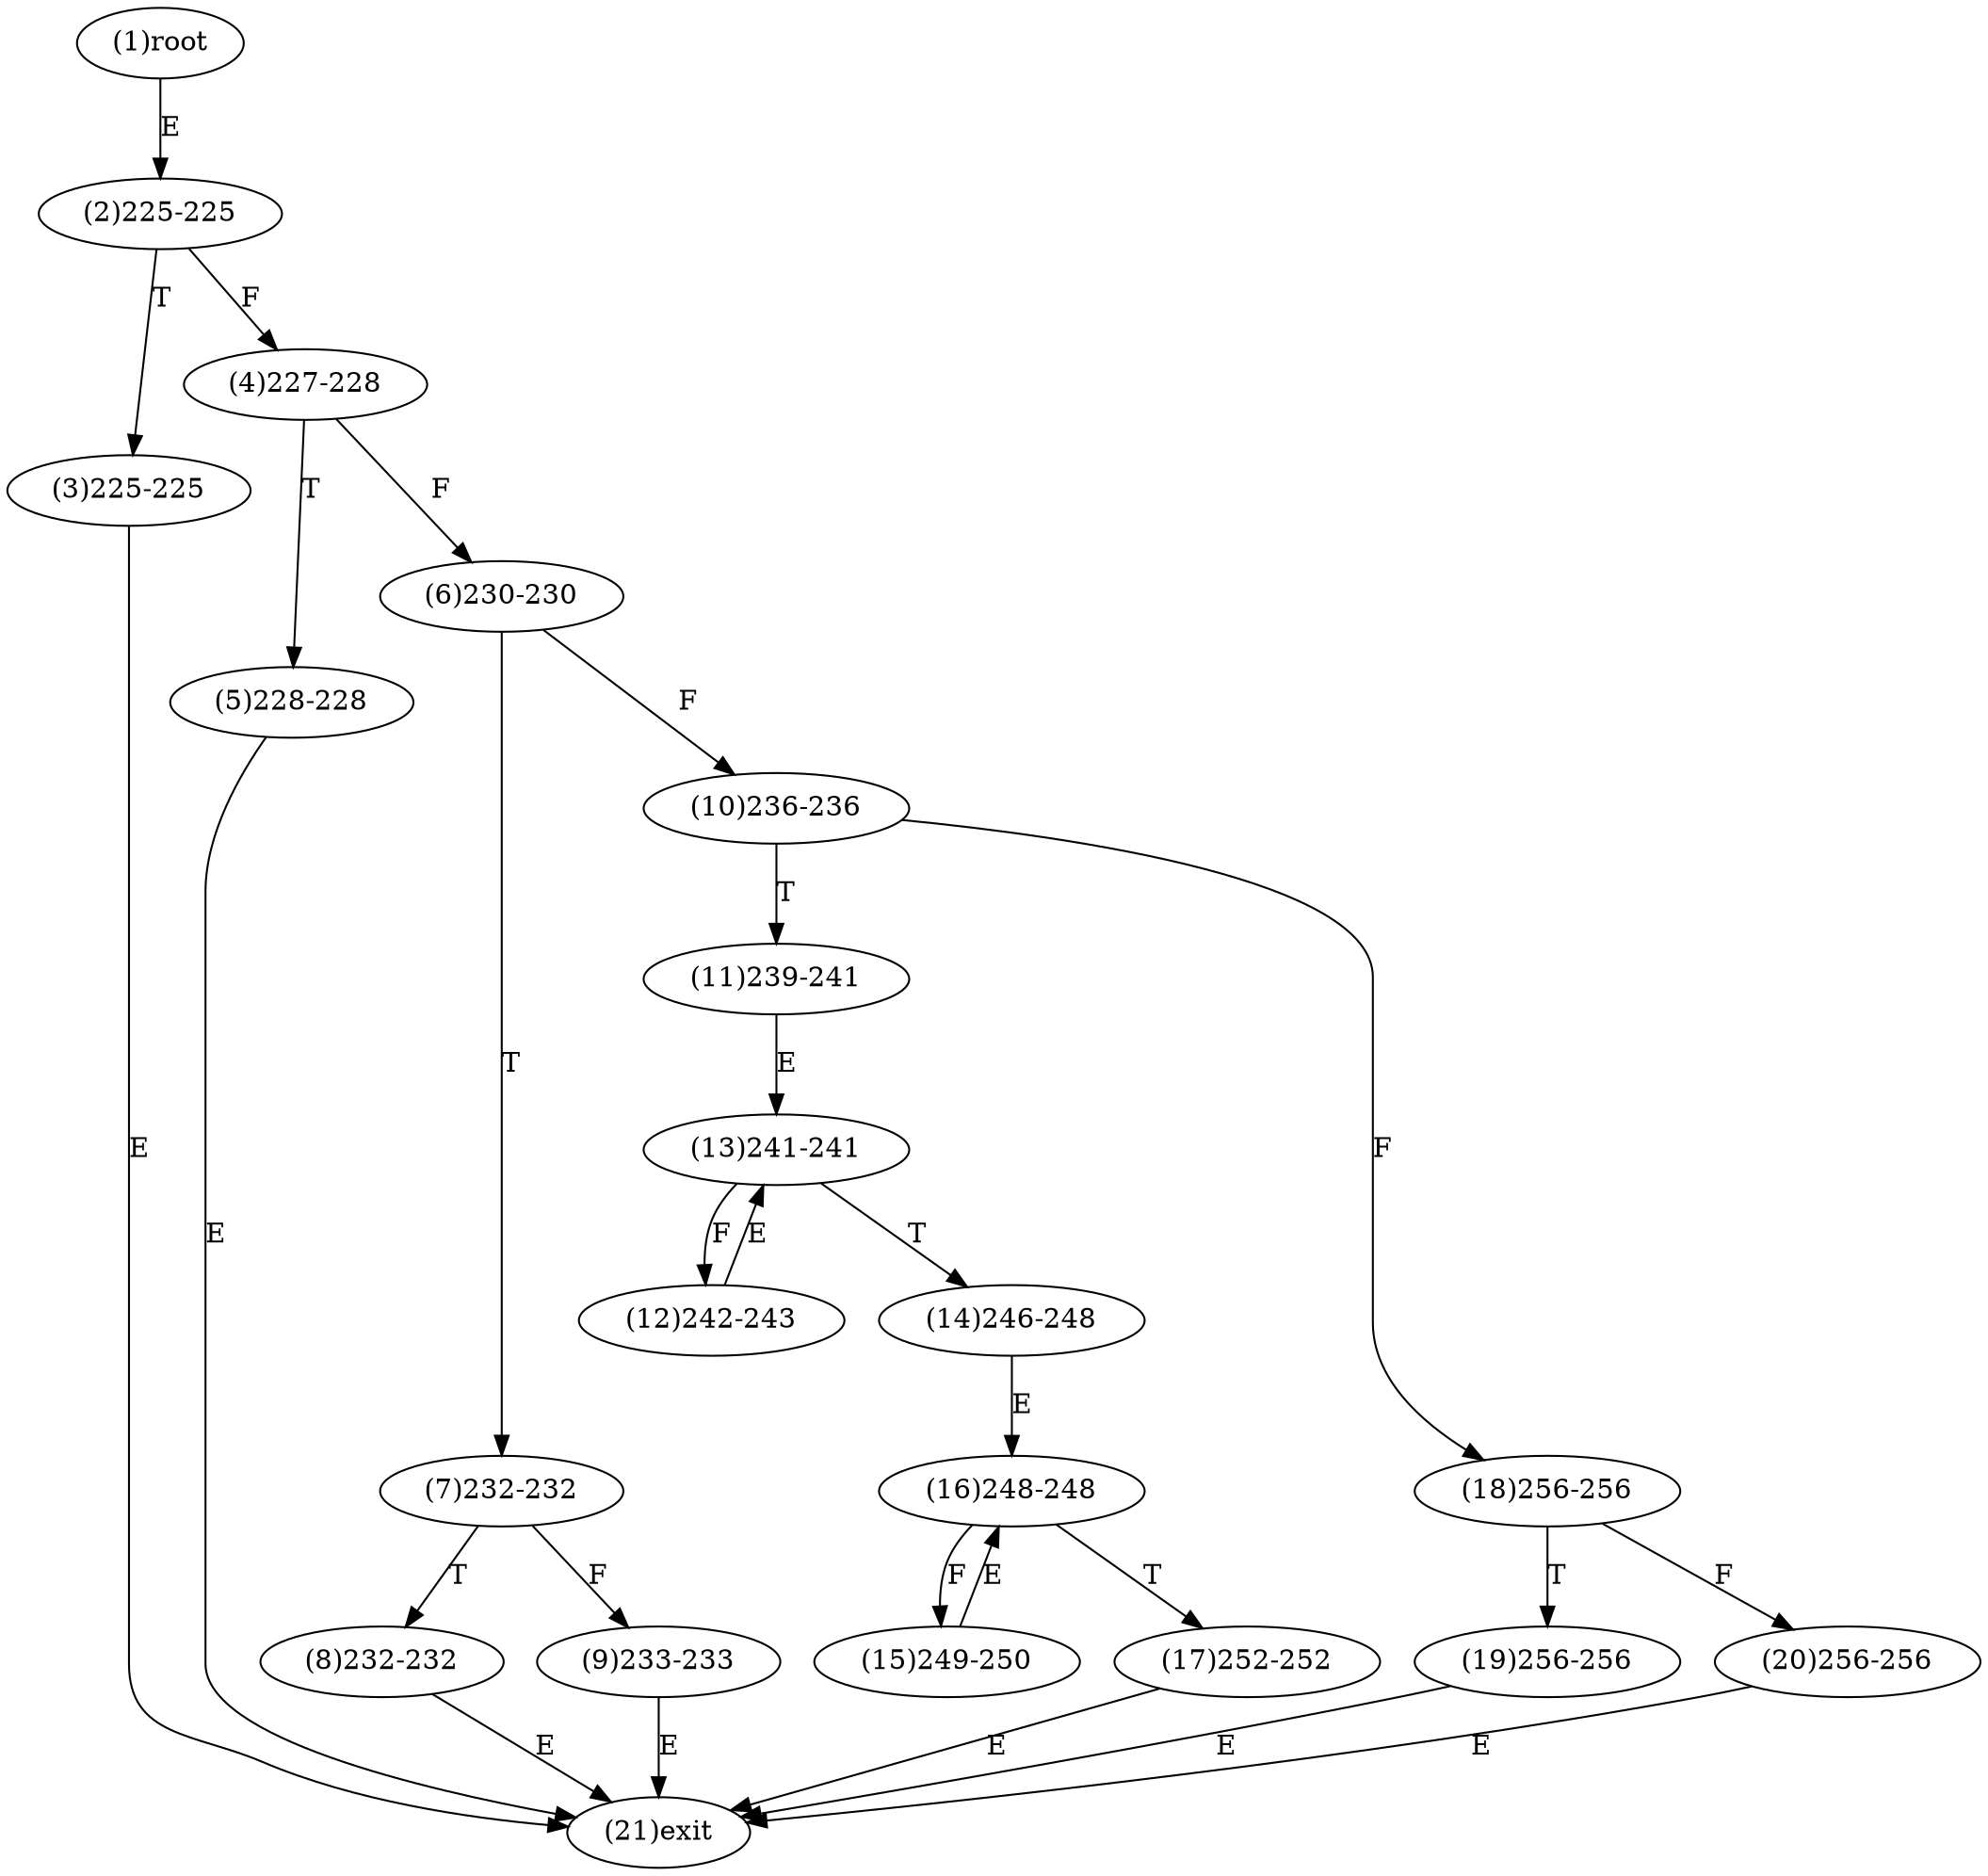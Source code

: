 digraph "" { 
1[ label="(1)root"];
2[ label="(2)225-225"];
3[ label="(3)225-225"];
4[ label="(4)227-228"];
5[ label="(5)228-228"];
6[ label="(6)230-230"];
7[ label="(7)232-232"];
8[ label="(8)232-232"];
9[ label="(9)233-233"];
10[ label="(10)236-236"];
11[ label="(11)239-241"];
12[ label="(12)242-243"];
13[ label="(13)241-241"];
14[ label="(14)246-248"];
15[ label="(15)249-250"];
17[ label="(17)252-252"];
16[ label="(16)248-248"];
19[ label="(19)256-256"];
18[ label="(18)256-256"];
21[ label="(21)exit"];
20[ label="(20)256-256"];
1->2[ label="E"];
2->4[ label="F"];
2->3[ label="T"];
3->21[ label="E"];
4->6[ label="F"];
4->5[ label="T"];
5->21[ label="E"];
6->10[ label="F"];
6->7[ label="T"];
7->9[ label="F"];
7->8[ label="T"];
8->21[ label="E"];
9->21[ label="E"];
10->18[ label="F"];
10->11[ label="T"];
11->13[ label="E"];
12->13[ label="E"];
13->12[ label="F"];
13->14[ label="T"];
14->16[ label="E"];
15->16[ label="E"];
16->15[ label="F"];
16->17[ label="T"];
17->21[ label="E"];
18->20[ label="F"];
18->19[ label="T"];
19->21[ label="E"];
20->21[ label="E"];
}